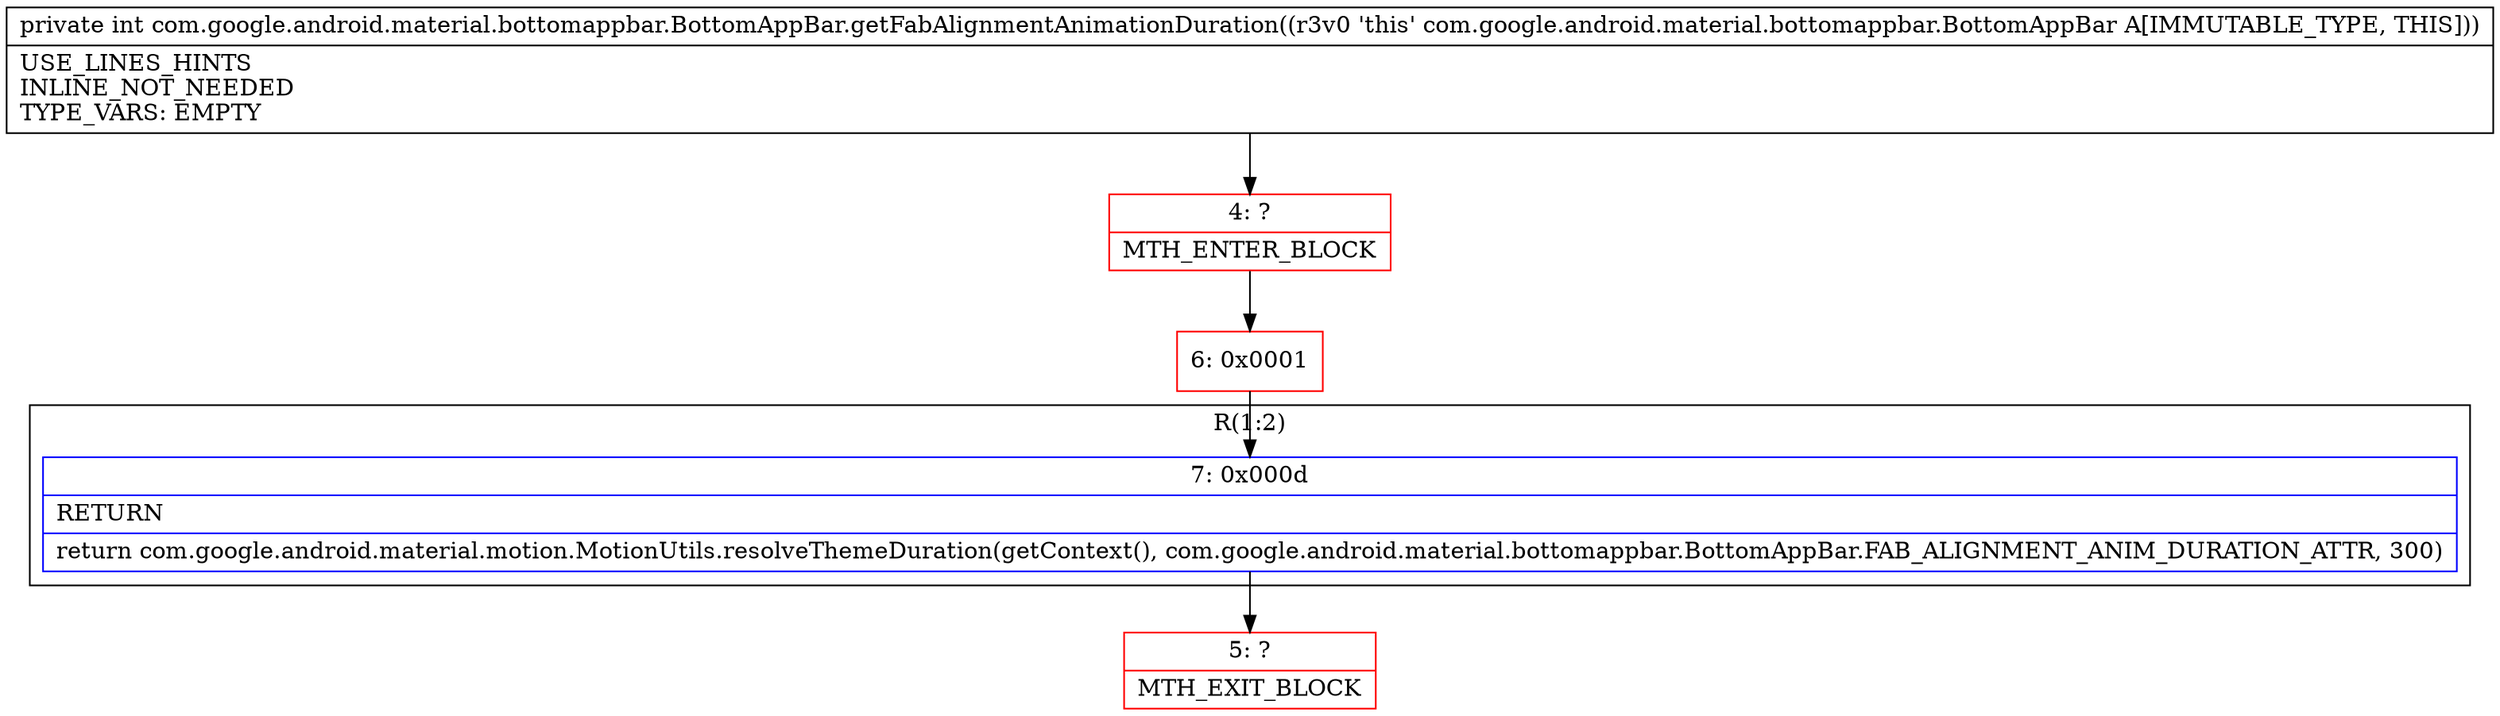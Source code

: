 digraph "CFG forcom.google.android.material.bottomappbar.BottomAppBar.getFabAlignmentAnimationDuration()I" {
subgraph cluster_Region_1050131507 {
label = "R(1:2)";
node [shape=record,color=blue];
Node_7 [shape=record,label="{7\:\ 0x000d|RETURN\l|return com.google.android.material.motion.MotionUtils.resolveThemeDuration(getContext(), com.google.android.material.bottomappbar.BottomAppBar.FAB_ALIGNMENT_ANIM_DURATION_ATTR, 300)\l}"];
}
Node_4 [shape=record,color=red,label="{4\:\ ?|MTH_ENTER_BLOCK\l}"];
Node_6 [shape=record,color=red,label="{6\:\ 0x0001}"];
Node_5 [shape=record,color=red,label="{5\:\ ?|MTH_EXIT_BLOCK\l}"];
MethodNode[shape=record,label="{private int com.google.android.material.bottomappbar.BottomAppBar.getFabAlignmentAnimationDuration((r3v0 'this' com.google.android.material.bottomappbar.BottomAppBar A[IMMUTABLE_TYPE, THIS]))  | USE_LINES_HINTS\lINLINE_NOT_NEEDED\lTYPE_VARS: EMPTY\l}"];
MethodNode -> Node_4;Node_7 -> Node_5;
Node_4 -> Node_6;
Node_6 -> Node_7;
}

